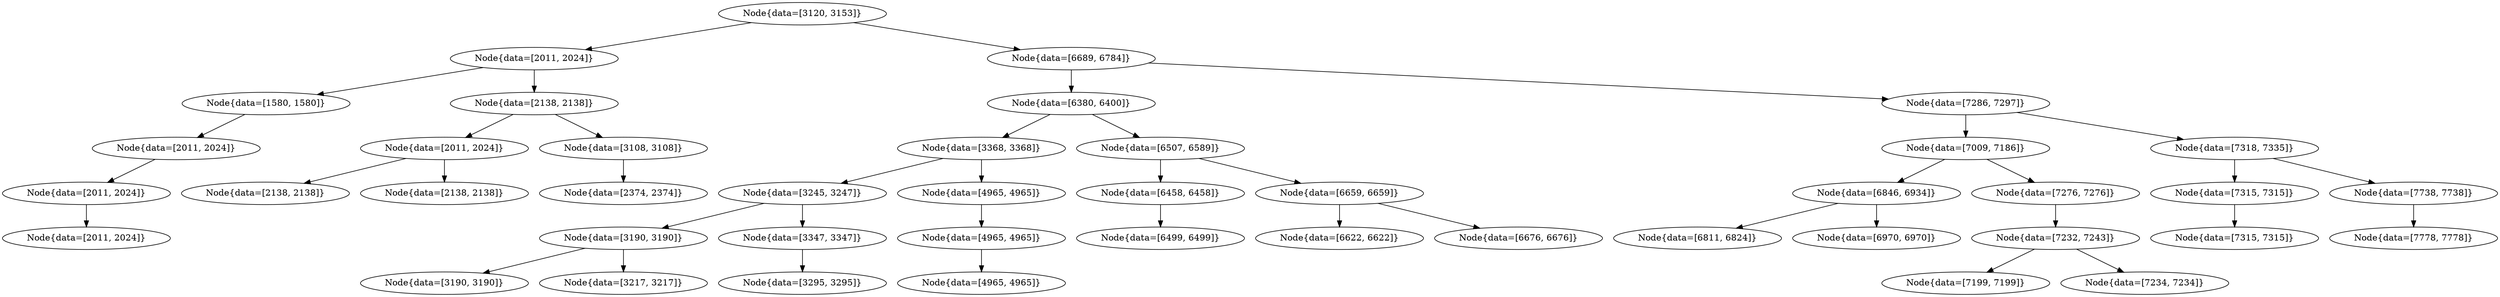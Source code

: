 digraph G{
527331152 [label="Node{data=[3120, 3153]}"]
527331152 -> 528469698
528469698 [label="Node{data=[2011, 2024]}"]
528469698 -> 2037183157
2037183157 [label="Node{data=[1580, 1580]}"]
2037183157 -> 2054286321
2054286321 [label="Node{data=[2011, 2024]}"]
2054286321 -> 378081024
378081024 [label="Node{data=[2011, 2024]}"]
378081024 -> 2011290317
2011290317 [label="Node{data=[2011, 2024]}"]
528469698 -> 1762031582
1762031582 [label="Node{data=[2138, 2138]}"]
1762031582 -> 475871084
475871084 [label="Node{data=[2011, 2024]}"]
475871084 -> 1123207912
1123207912 [label="Node{data=[2138, 2138]}"]
475871084 -> 1002194889
1002194889 [label="Node{data=[2138, 2138]}"]
1762031582 -> 1633583079
1633583079 [label="Node{data=[3108, 3108]}"]
1633583079 -> 340640503
340640503 [label="Node{data=[2374, 2374]}"]
527331152 -> 1077739292
1077739292 [label="Node{data=[6689, 6784]}"]
1077739292 -> 426212061
426212061 [label="Node{data=[6380, 6400]}"]
426212061 -> 190091089
190091089 [label="Node{data=[3368, 3368]}"]
190091089 -> 1911860918
1911860918 [label="Node{data=[3245, 3247]}"]
1911860918 -> 1452764043
1452764043 [label="Node{data=[3190, 3190]}"]
1452764043 -> 1954824726
1954824726 [label="Node{data=[3190, 3190]}"]
1452764043 -> 1527084496
1527084496 [label="Node{data=[3217, 3217]}"]
1911860918 -> 265347352
265347352 [label="Node{data=[3347, 3347]}"]
265347352 -> 1660295258
1660295258 [label="Node{data=[3295, 3295]}"]
190091089 -> 884237024
884237024 [label="Node{data=[4965, 4965]}"]
884237024 -> 1148140115
1148140115 [label="Node{data=[4965, 4965]}"]
1148140115 -> 1279249383
1279249383 [label="Node{data=[4965, 4965]}"]
426212061 -> 509161202
509161202 [label="Node{data=[6507, 6589]}"]
509161202 -> 158203067
158203067 [label="Node{data=[6458, 6458]}"]
158203067 -> 888005223
888005223 [label="Node{data=[6499, 6499]}"]
509161202 -> 113211374
113211374 [label="Node{data=[6659, 6659]}"]
113211374 -> 1371989877
1371989877 [label="Node{data=[6622, 6622]}"]
113211374 -> 925385170
925385170 [label="Node{data=[6676, 6676]}"]
1077739292 -> 1821205386
1821205386 [label="Node{data=[7286, 7297]}"]
1821205386 -> 292579826
292579826 [label="Node{data=[7009, 7186]}"]
292579826 -> 2011941350
2011941350 [label="Node{data=[6846, 6934]}"]
2011941350 -> 45621272
45621272 [label="Node{data=[6811, 6824]}"]
2011941350 -> 86938358
86938358 [label="Node{data=[6970, 6970]}"]
292579826 -> 386090072
386090072 [label="Node{data=[7276, 7276]}"]
386090072 -> 1041107879
1041107879 [label="Node{data=[7232, 7243]}"]
1041107879 -> 2113229982
2113229982 [label="Node{data=[7199, 7199]}"]
1041107879 -> 213762292
213762292 [label="Node{data=[7234, 7234]}"]
1821205386 -> 17921215
17921215 [label="Node{data=[7318, 7335]}"]
17921215 -> 1326191625
1326191625 [label="Node{data=[7315, 7315]}"]
1326191625 -> 411756754
411756754 [label="Node{data=[7315, 7315]}"]
17921215 -> 2052202839
2052202839 [label="Node{data=[7738, 7738]}"]
2052202839 -> 1886127662
1886127662 [label="Node{data=[7778, 7778]}"]
}